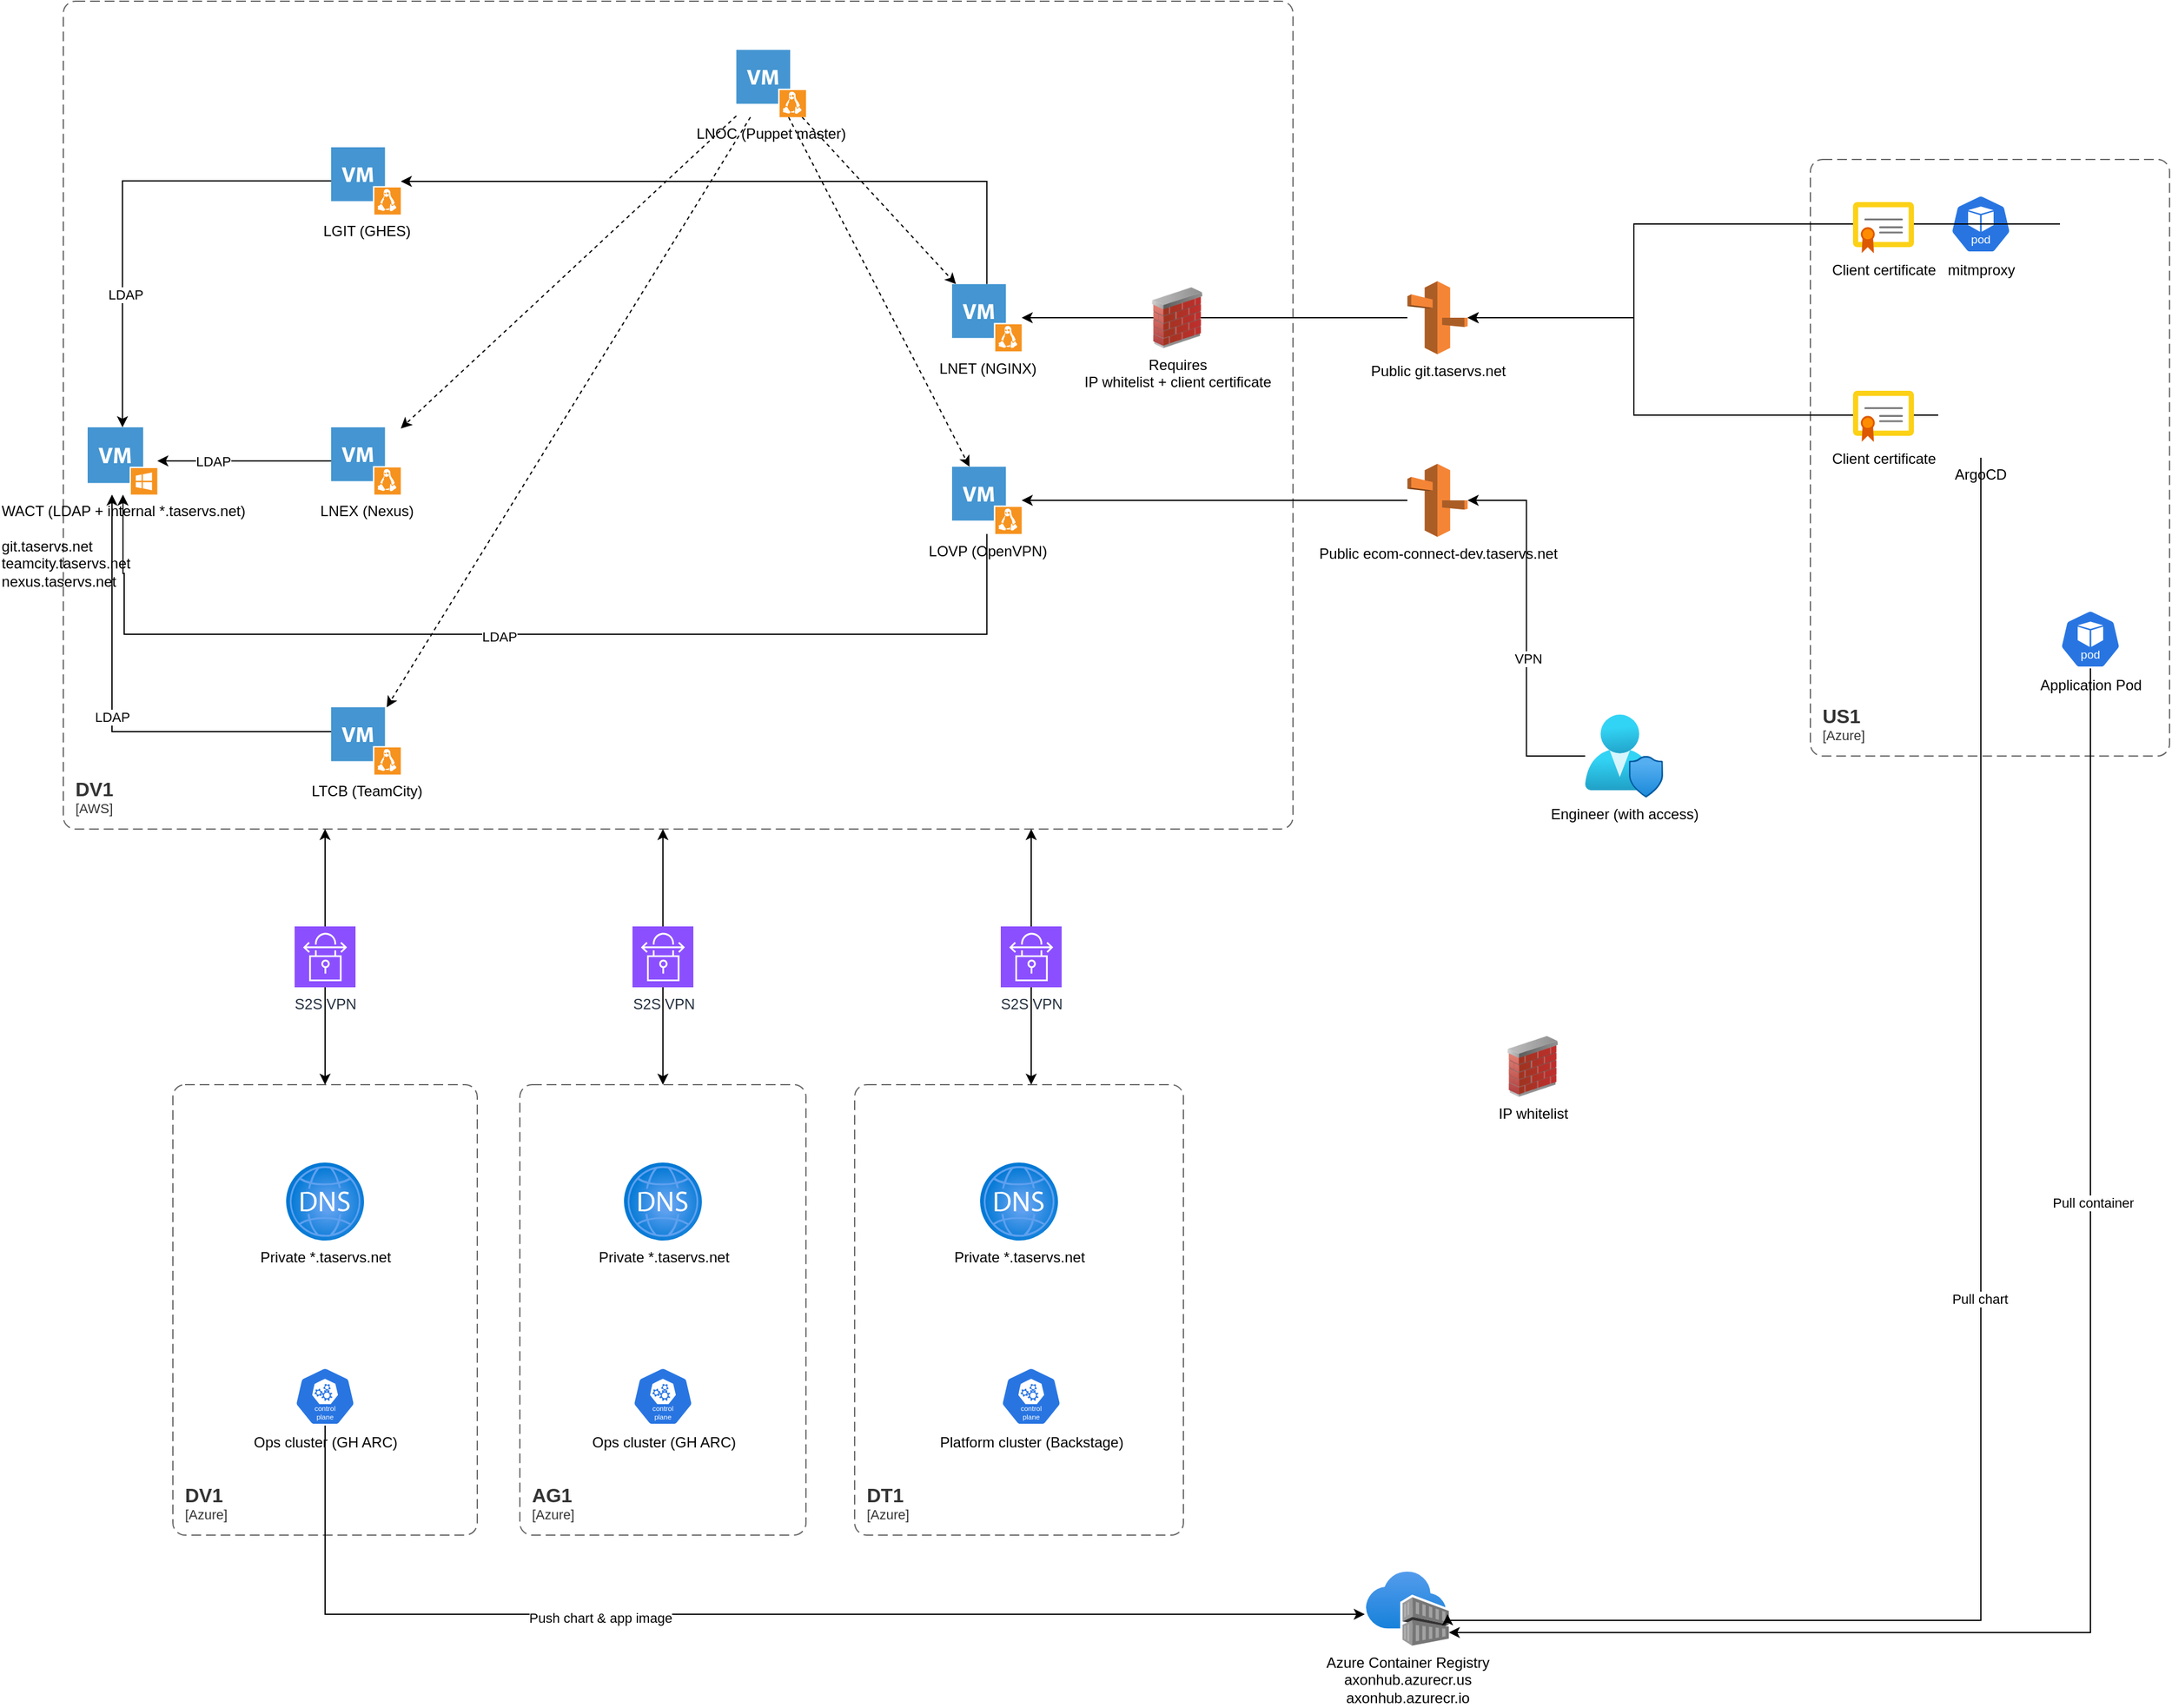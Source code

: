 <mxfile version="26.1.0">
  <diagram name="Page-1" id="5gHTe7L51xCgyEdPg6Vv">
    <mxGraphModel dx="2924" dy="2367" grid="1" gridSize="10" guides="1" tooltips="1" connect="1" arrows="1" fold="1" page="1" pageScale="1" pageWidth="850" pageHeight="1100" math="0" shadow="0">
      <root>
        <mxCell id="0" />
        <mxCell id="1" parent="0" />
        <object placeholders="1" c4Name="DV1" c4Type="SystemScopeBoundary" c4Application="AWS" label="&lt;font style=&quot;font-size: 16px&quot;&gt;&lt;b&gt;&lt;div style=&quot;text-align: left&quot;&gt;%c4Name%&lt;/div&gt;&lt;/b&gt;&lt;/font&gt;&lt;div style=&quot;text-align: left&quot;&gt;[%c4Application%]&lt;/div&gt;" id="JPQwxbyP2aDbhnjHrj1Q-3">
          <mxCell style="rounded=1;fontSize=11;whiteSpace=wrap;html=1;dashed=1;arcSize=20;fillColor=none;strokeColor=#666666;fontColor=#333333;labelBackgroundColor=none;align=left;verticalAlign=bottom;labelBorderColor=none;spacingTop=0;spacing=10;dashPattern=8 4;metaEdit=1;rotatable=0;perimeter=rectanglePerimeter;noLabel=0;labelPadding=0;allowArrows=0;connectable=0;expand=0;recursiveResize=0;editable=1;pointerEvents=0;absoluteArcSize=1;points=[[0.25,0,0],[0.5,0,0],[0.75,0,0],[1,0.25,0],[1,0.5,0],[1,0.75,0],[0.75,1,0],[0.5,1,0],[0.25,1,0],[0,0.75,0],[0,0.5,0],[0,0.25,0]];" vertex="1" parent="1">
            <mxGeometry x="-160" y="-70" width="1010" height="680" as="geometry" />
          </mxCell>
        </object>
        <mxCell id="JPQwxbyP2aDbhnjHrj1Q-35" style="edgeStyle=orthogonalEdgeStyle;rounded=0;orthogonalLoop=1;jettySize=auto;html=1;" edge="1" parent="1" source="JPQwxbyP2aDbhnjHrj1Q-6" target="JPQwxbyP2aDbhnjHrj1Q-10">
          <mxGeometry relative="1" as="geometry">
            <Array as="points">
              <mxPoint x="599" y="78" />
            </Array>
          </mxGeometry>
        </mxCell>
        <mxCell id="JPQwxbyP2aDbhnjHrj1Q-6" value="LNET (NGINX)" style="shadow=0;dashed=0;html=1;strokeColor=none;fillColor=#4495D1;labelPosition=center;verticalLabelPosition=bottom;verticalAlign=top;align=center;outlineConnect=0;shape=mxgraph.veeam.vm_linux;" vertex="1" parent="1">
          <mxGeometry x="570" y="162.4" width="57.2" height="55.2" as="geometry" />
        </mxCell>
        <mxCell id="JPQwxbyP2aDbhnjHrj1Q-7" value="&lt;div&gt;WACT (LDAP + internal *.taservs.net)&lt;/div&gt;&lt;div&gt;&lt;br&gt;&lt;/div&gt;&lt;div align=&quot;left&quot;&gt;git.taservs.net&lt;/div&gt;&lt;div align=&quot;left&quot;&gt;teamcity.taservs.net&lt;/div&gt;&lt;div align=&quot;left&quot;&gt;nexus.taservs.net&lt;/div&gt;" style="shadow=0;dashed=0;html=1;strokeColor=none;fillColor=#4495D1;labelPosition=center;verticalLabelPosition=bottom;verticalAlign=top;align=center;outlineConnect=0;shape=mxgraph.veeam.vm_windows;" vertex="1" parent="1">
          <mxGeometry x="-140" y="280.0" width="57.2" height="55.2" as="geometry" />
        </mxCell>
        <mxCell id="JPQwxbyP2aDbhnjHrj1Q-60" style="edgeStyle=orthogonalEdgeStyle;rounded=0;orthogonalLoop=1;jettySize=auto;html=1;" edge="1" parent="1" source="JPQwxbyP2aDbhnjHrj1Q-8" target="JPQwxbyP2aDbhnjHrj1Q-7">
          <mxGeometry relative="1" as="geometry">
            <mxPoint x="60" y="380" as="targetPoint" />
            <Array as="points">
              <mxPoint x="599" y="450" />
              <mxPoint x="-110" y="450" />
              <mxPoint x="-110" y="400" />
              <mxPoint x="-111" y="400" />
            </Array>
          </mxGeometry>
        </mxCell>
        <mxCell id="JPQwxbyP2aDbhnjHrj1Q-61" value="&lt;div&gt;LDAP&lt;/div&gt;" style="edgeLabel;html=1;align=center;verticalAlign=middle;resizable=0;points=[];" vertex="1" connectable="0" parent="JPQwxbyP2aDbhnjHrj1Q-60">
          <mxGeometry x="0.065" y="2" relative="1" as="geometry">
            <mxPoint as="offset" />
          </mxGeometry>
        </mxCell>
        <mxCell id="JPQwxbyP2aDbhnjHrj1Q-8" value="LOVP (OpenVPN)" style="shadow=0;dashed=0;html=1;strokeColor=none;fillColor=#4495D1;labelPosition=center;verticalLabelPosition=bottom;verticalAlign=top;align=center;outlineConnect=0;shape=mxgraph.veeam.vm_linux;" vertex="1" parent="1">
          <mxGeometry x="570" y="312.4" width="57.2" height="55.2" as="geometry" />
        </mxCell>
        <mxCell id="JPQwxbyP2aDbhnjHrj1Q-55" style="edgeStyle=orthogonalEdgeStyle;rounded=0;orthogonalLoop=1;jettySize=auto;html=1;" edge="1" parent="1" source="JPQwxbyP2aDbhnjHrj1Q-9" target="JPQwxbyP2aDbhnjHrj1Q-7">
          <mxGeometry relative="1" as="geometry">
            <Array as="points">
              <mxPoint x="-120" y="530" />
            </Array>
          </mxGeometry>
        </mxCell>
        <mxCell id="JPQwxbyP2aDbhnjHrj1Q-56" value="LDAP" style="edgeLabel;html=1;align=center;verticalAlign=middle;resizable=0;points=[];" vertex="1" connectable="0" parent="JPQwxbyP2aDbhnjHrj1Q-55">
          <mxGeometry x="0.028" relative="1" as="geometry">
            <mxPoint as="offset" />
          </mxGeometry>
        </mxCell>
        <mxCell id="JPQwxbyP2aDbhnjHrj1Q-9" value="LTCB (TeamCity)" style="shadow=0;dashed=0;html=1;strokeColor=none;fillColor=#4495D1;labelPosition=center;verticalLabelPosition=bottom;verticalAlign=top;align=center;outlineConnect=0;shape=mxgraph.veeam.vm_linux;" vertex="1" parent="1">
          <mxGeometry x="60" y="510" width="57.2" height="55.2" as="geometry" />
        </mxCell>
        <mxCell id="JPQwxbyP2aDbhnjHrj1Q-54" style="edgeStyle=orthogonalEdgeStyle;rounded=0;orthogonalLoop=1;jettySize=auto;html=1;" edge="1" parent="1" source="JPQwxbyP2aDbhnjHrj1Q-10" target="JPQwxbyP2aDbhnjHrj1Q-7">
          <mxGeometry relative="1" as="geometry">
            <mxPoint x="-50" y="280" as="targetPoint" />
          </mxGeometry>
        </mxCell>
        <mxCell id="JPQwxbyP2aDbhnjHrj1Q-57" value="LDAP" style="edgeLabel;html=1;align=center;verticalAlign=middle;resizable=0;points=[];" vertex="1" connectable="0" parent="JPQwxbyP2aDbhnjHrj1Q-54">
          <mxGeometry x="0.416" y="2" relative="1" as="geometry">
            <mxPoint as="offset" />
          </mxGeometry>
        </mxCell>
        <mxCell id="JPQwxbyP2aDbhnjHrj1Q-10" value="LGIT (GHES)" style="shadow=0;dashed=0;html=1;strokeColor=none;fillColor=#4495D1;labelPosition=center;verticalLabelPosition=bottom;verticalAlign=top;align=center;outlineConnect=0;shape=mxgraph.veeam.vm_linux;" vertex="1" parent="1">
          <mxGeometry x="60.0" y="50.0" width="57.2" height="55.2" as="geometry" />
        </mxCell>
        <mxCell id="JPQwxbyP2aDbhnjHrj1Q-69" style="rounded=0;orthogonalLoop=1;jettySize=auto;html=1;dashed=1;" edge="1" parent="1" source="JPQwxbyP2aDbhnjHrj1Q-11" target="JPQwxbyP2aDbhnjHrj1Q-12">
          <mxGeometry relative="1" as="geometry" />
        </mxCell>
        <mxCell id="JPQwxbyP2aDbhnjHrj1Q-70" style="rounded=0;orthogonalLoop=1;jettySize=auto;html=1;dashed=1;" edge="1" parent="1" source="JPQwxbyP2aDbhnjHrj1Q-11" target="JPQwxbyP2aDbhnjHrj1Q-9">
          <mxGeometry relative="1" as="geometry" />
        </mxCell>
        <mxCell id="JPQwxbyP2aDbhnjHrj1Q-71" style="rounded=0;orthogonalLoop=1;jettySize=auto;html=1;dashed=1;" edge="1" parent="1" source="JPQwxbyP2aDbhnjHrj1Q-11" target="JPQwxbyP2aDbhnjHrj1Q-8">
          <mxGeometry relative="1" as="geometry" />
        </mxCell>
        <mxCell id="JPQwxbyP2aDbhnjHrj1Q-72" style="rounded=0;orthogonalLoop=1;jettySize=auto;html=1;dashed=1;" edge="1" parent="1" source="JPQwxbyP2aDbhnjHrj1Q-11" target="JPQwxbyP2aDbhnjHrj1Q-6">
          <mxGeometry relative="1" as="geometry" />
        </mxCell>
        <mxCell id="JPQwxbyP2aDbhnjHrj1Q-11" value="LNOC (Puppet master)" style="shadow=0;dashed=0;html=1;strokeColor=none;fillColor=#4495D1;labelPosition=center;verticalLabelPosition=bottom;verticalAlign=top;align=center;outlineConnect=0;shape=mxgraph.veeam.vm_linux;" vertex="1" parent="1">
          <mxGeometry x="392.8" y="-30" width="57.2" height="55.2" as="geometry" />
        </mxCell>
        <mxCell id="JPQwxbyP2aDbhnjHrj1Q-58" style="edgeStyle=orthogonalEdgeStyle;rounded=0;orthogonalLoop=1;jettySize=auto;html=1;" edge="1" parent="1" source="JPQwxbyP2aDbhnjHrj1Q-12" target="JPQwxbyP2aDbhnjHrj1Q-7">
          <mxGeometry relative="1" as="geometry" />
        </mxCell>
        <mxCell id="JPQwxbyP2aDbhnjHrj1Q-59" value="LDAP" style="edgeLabel;html=1;align=center;verticalAlign=middle;resizable=0;points=[];" vertex="1" connectable="0" parent="JPQwxbyP2aDbhnjHrj1Q-58">
          <mxGeometry x="0.358" relative="1" as="geometry">
            <mxPoint as="offset" />
          </mxGeometry>
        </mxCell>
        <mxCell id="JPQwxbyP2aDbhnjHrj1Q-12" value="LNEX (Nexus)" style="shadow=0;dashed=0;html=1;strokeColor=none;fillColor=#4495D1;labelPosition=center;verticalLabelPosition=bottom;verticalAlign=top;align=center;outlineConnect=0;shape=mxgraph.veeam.vm_linux;" vertex="1" parent="1">
          <mxGeometry x="60.0" y="280" width="57.2" height="55.2" as="geometry" />
        </mxCell>
        <object placeholders="1" c4Name="AG1" c4Type="SystemScopeBoundary" c4Application="Azure" label="&lt;font style=&quot;font-size: 16px&quot;&gt;&lt;b&gt;&lt;div style=&quot;text-align: left&quot;&gt;%c4Name%&lt;/div&gt;&lt;/b&gt;&lt;/font&gt;&lt;div style=&quot;text-align: left&quot;&gt;[%c4Application%]&lt;/div&gt;" id="JPQwxbyP2aDbhnjHrj1Q-13">
          <mxCell style="rounded=1;fontSize=11;whiteSpace=wrap;html=1;dashed=1;arcSize=20;fillColor=none;strokeColor=#666666;fontColor=#333333;labelBackgroundColor=none;align=left;verticalAlign=bottom;labelBorderColor=none;spacingTop=0;spacing=10;dashPattern=8 4;metaEdit=1;rotatable=0;perimeter=rectanglePerimeter;noLabel=0;labelPadding=0;allowArrows=0;connectable=0;expand=0;recursiveResize=0;editable=1;pointerEvents=0;absoluteArcSize=1;points=[[0.25,0,0],[0.5,0,0],[0.75,0,0],[1,0.25,0],[1,0.5,0],[1,0.75,0],[0.75,1,0],[0.5,1,0],[0.25,1,0],[0,0.75,0],[0,0.5,0],[0,0.25,0]];" vertex="1" parent="1">
            <mxGeometry x="215" y="820" width="235" height="370" as="geometry" />
          </mxCell>
        </object>
        <object placeholders="1" c4Name="DT1" c4Type="SystemScopeBoundary" c4Application="Azure" label="&lt;font style=&quot;font-size: 16px&quot;&gt;&lt;b&gt;&lt;div style=&quot;text-align: left&quot;&gt;%c4Name%&lt;/div&gt;&lt;/b&gt;&lt;/font&gt;&lt;div style=&quot;text-align: left&quot;&gt;[%c4Application%]&lt;/div&gt;" id="JPQwxbyP2aDbhnjHrj1Q-14">
          <mxCell style="rounded=1;fontSize=11;whiteSpace=wrap;html=1;dashed=1;arcSize=20;fillColor=none;strokeColor=#666666;fontColor=#333333;labelBackgroundColor=none;align=left;verticalAlign=bottom;labelBorderColor=none;spacingTop=0;spacing=10;dashPattern=8 4;metaEdit=1;rotatable=0;perimeter=rectanglePerimeter;noLabel=0;labelPadding=0;allowArrows=0;connectable=0;expand=0;recursiveResize=0;editable=1;pointerEvents=0;absoluteArcSize=1;points=[[0.25,0,0],[0.5,0,0],[0.75,0,0],[1,0.25,0],[1,0.5,0],[1,0.75,0],[0.75,1,0],[0.5,1,0],[0.25,1,0],[0,0.75,0],[0,0.5,0],[0,0.25,0]];" vertex="1" parent="1">
            <mxGeometry x="490" y="820" width="270" height="370" as="geometry" />
          </mxCell>
        </object>
        <object placeholders="1" c4Name="DV1" c4Type="SystemScopeBoundary" c4Application="Azure" label="&lt;font style=&quot;font-size: 16px&quot;&gt;&lt;b&gt;&lt;div style=&quot;text-align: left&quot;&gt;%c4Name%&lt;/div&gt;&lt;/b&gt;&lt;/font&gt;&lt;div style=&quot;text-align: left&quot;&gt;[%c4Application%]&lt;/div&gt;" id="JPQwxbyP2aDbhnjHrj1Q-15">
          <mxCell style="rounded=1;fontSize=11;whiteSpace=wrap;html=1;dashed=1;arcSize=20;fillColor=none;strokeColor=#666666;fontColor=#333333;labelBackgroundColor=none;align=left;verticalAlign=bottom;labelBorderColor=none;spacingTop=0;spacing=10;dashPattern=8 4;metaEdit=1;rotatable=0;perimeter=rectanglePerimeter;noLabel=0;labelPadding=0;allowArrows=0;connectable=0;expand=0;recursiveResize=0;editable=1;pointerEvents=0;absoluteArcSize=1;points=[[0.25,0,0],[0.5,0,0],[0.75,0,0],[1,0.25,0],[1,0.5,0],[1,0.75,0],[0.75,1,0],[0.5,1,0],[0.25,1,0],[0,0.75,0],[0,0.5,0],[0,0.25,0]];" vertex="1" parent="1">
            <mxGeometry x="-70" y="820" width="250" height="370" as="geometry" />
          </mxCell>
        </object>
        <mxCell id="JPQwxbyP2aDbhnjHrj1Q-22" style="edgeStyle=orthogonalEdgeStyle;rounded=0;orthogonalLoop=1;jettySize=auto;html=1;exitX=0.5;exitY=0;exitDx=0;exitDy=0;exitPerimeter=0;" edge="1" parent="1" source="JPQwxbyP2aDbhnjHrj1Q-16">
          <mxGeometry relative="1" as="geometry">
            <mxPoint x="55" y="610" as="targetPoint" />
          </mxGeometry>
        </mxCell>
        <mxCell id="JPQwxbyP2aDbhnjHrj1Q-24" style="edgeStyle=orthogonalEdgeStyle;rounded=0;orthogonalLoop=1;jettySize=auto;html=1;" edge="1" parent="1" source="JPQwxbyP2aDbhnjHrj1Q-16">
          <mxGeometry relative="1" as="geometry">
            <mxPoint x="55" y="820" as="targetPoint" />
          </mxGeometry>
        </mxCell>
        <mxCell id="JPQwxbyP2aDbhnjHrj1Q-16" value="S2S VPN" style="sketch=0;points=[[0,0,0],[0.25,0,0],[0.5,0,0],[0.75,0,0],[1,0,0],[0,1,0],[0.25,1,0],[0.5,1,0],[0.75,1,0],[1,1,0],[0,0.25,0],[0,0.5,0],[0,0.75,0],[1,0.25,0],[1,0.5,0],[1,0.75,0]];outlineConnect=0;fontColor=#232F3E;fillColor=#8C4FFF;strokeColor=#ffffff;dashed=0;verticalLabelPosition=bottom;verticalAlign=top;align=center;html=1;fontSize=12;fontStyle=0;aspect=fixed;shape=mxgraph.aws4.resourceIcon;resIcon=mxgraph.aws4.site_to_site_vpn;" vertex="1" parent="1">
          <mxGeometry x="30" y="690" width="50" height="50" as="geometry" />
        </mxCell>
        <mxCell id="JPQwxbyP2aDbhnjHrj1Q-25" style="edgeStyle=orthogonalEdgeStyle;rounded=0;orthogonalLoop=1;jettySize=auto;html=1;" edge="1" parent="1" source="JPQwxbyP2aDbhnjHrj1Q-17">
          <mxGeometry relative="1" as="geometry">
            <mxPoint x="332.5" y="610" as="targetPoint" />
          </mxGeometry>
        </mxCell>
        <mxCell id="JPQwxbyP2aDbhnjHrj1Q-26" style="edgeStyle=orthogonalEdgeStyle;rounded=0;orthogonalLoop=1;jettySize=auto;html=1;" edge="1" parent="1" source="JPQwxbyP2aDbhnjHrj1Q-17">
          <mxGeometry relative="1" as="geometry">
            <mxPoint x="332.5" y="820" as="targetPoint" />
          </mxGeometry>
        </mxCell>
        <mxCell id="JPQwxbyP2aDbhnjHrj1Q-17" value="S2S VPN" style="sketch=0;points=[[0,0,0],[0.25,0,0],[0.5,0,0],[0.75,0,0],[1,0,0],[0,1,0],[0.25,1,0],[0.5,1,0],[0.75,1,0],[1,1,0],[0,0.25,0],[0,0.5,0],[0,0.75,0],[1,0.25,0],[1,0.5,0],[1,0.75,0]];outlineConnect=0;fontColor=#232F3E;fillColor=#8C4FFF;strokeColor=#ffffff;dashed=0;verticalLabelPosition=bottom;verticalAlign=top;align=center;html=1;fontSize=12;fontStyle=0;aspect=fixed;shape=mxgraph.aws4.resourceIcon;resIcon=mxgraph.aws4.site_to_site_vpn;" vertex="1" parent="1">
          <mxGeometry x="307.5" y="690" width="50" height="50" as="geometry" />
        </mxCell>
        <mxCell id="JPQwxbyP2aDbhnjHrj1Q-27" style="edgeStyle=orthogonalEdgeStyle;rounded=0;orthogonalLoop=1;jettySize=auto;html=1;" edge="1" parent="1" source="JPQwxbyP2aDbhnjHrj1Q-18">
          <mxGeometry relative="1" as="geometry">
            <mxPoint x="635" y="610" as="targetPoint" />
          </mxGeometry>
        </mxCell>
        <mxCell id="JPQwxbyP2aDbhnjHrj1Q-28" style="edgeStyle=orthogonalEdgeStyle;rounded=0;orthogonalLoop=1;jettySize=auto;html=1;" edge="1" parent="1" source="JPQwxbyP2aDbhnjHrj1Q-18">
          <mxGeometry relative="1" as="geometry">
            <mxPoint x="635" y="820" as="targetPoint" />
          </mxGeometry>
        </mxCell>
        <mxCell id="JPQwxbyP2aDbhnjHrj1Q-18" value="S2S VPN" style="sketch=0;points=[[0,0,0],[0.25,0,0],[0.5,0,0],[0.75,0,0],[1,0,0],[0,1,0],[0.25,1,0],[0.5,1,0],[0.75,1,0],[1,1,0],[0,0.25,0],[0,0.5,0],[0,0.75,0],[1,0.25,0],[1,0.5,0],[1,0.75,0]];outlineConnect=0;fontColor=#232F3E;fillColor=#8C4FFF;strokeColor=#ffffff;dashed=0;verticalLabelPosition=bottom;verticalAlign=top;align=center;html=1;fontSize=12;fontStyle=0;aspect=fixed;shape=mxgraph.aws4.resourceIcon;resIcon=mxgraph.aws4.site_to_site_vpn;" vertex="1" parent="1">
          <mxGeometry x="610" y="690" width="50" height="50" as="geometry" />
        </mxCell>
        <mxCell id="JPQwxbyP2aDbhnjHrj1Q-19" value="Ops cluster (GH ARC)" style="aspect=fixed;sketch=0;html=1;dashed=0;whitespace=wrap;verticalLabelPosition=bottom;verticalAlign=top;fillColor=#2875E2;strokeColor=#ffffff;points=[[0.005,0.63,0],[0.1,0.2,0],[0.9,0.2,0],[0.5,0,0],[0.995,0.63,0],[0.72,0.99,0],[0.5,1,0],[0.28,0.99,0]];shape=mxgraph.kubernetes.icon2;kubernetesLabel=1;prIcon=control_plane" vertex="1" parent="1">
          <mxGeometry x="30" y="1052" width="50" height="48" as="geometry" />
        </mxCell>
        <mxCell id="JPQwxbyP2aDbhnjHrj1Q-20" value="Ops cluster (GH ARC)" style="aspect=fixed;sketch=0;html=1;dashed=0;whitespace=wrap;verticalLabelPosition=bottom;verticalAlign=top;fillColor=#2875E2;strokeColor=#ffffff;points=[[0.005,0.63,0],[0.1,0.2,0],[0.9,0.2,0],[0.5,0,0],[0.995,0.63,0],[0.72,0.99,0],[0.5,1,0],[0.28,0.99,0]];shape=mxgraph.kubernetes.icon2;kubernetesLabel=1;prIcon=control_plane" vertex="1" parent="1">
          <mxGeometry x="307.5" y="1052" width="50" height="48" as="geometry" />
        </mxCell>
        <mxCell id="JPQwxbyP2aDbhnjHrj1Q-21" value="Platform cluster (Backstage)" style="aspect=fixed;sketch=0;html=1;dashed=0;whitespace=wrap;verticalLabelPosition=bottom;verticalAlign=top;fillColor=#2875E2;strokeColor=#ffffff;points=[[0.005,0.63,0],[0.1,0.2,0],[0.9,0.2,0],[0.5,0,0],[0.995,0.63,0],[0.72,0.99,0],[0.5,1,0],[0.28,0.99,0]];shape=mxgraph.kubernetes.icon2;kubernetesLabel=1;prIcon=control_plane" vertex="1" parent="1">
          <mxGeometry x="610" y="1052" width="50" height="48" as="geometry" />
        </mxCell>
        <mxCell id="JPQwxbyP2aDbhnjHrj1Q-34" style="edgeStyle=orthogonalEdgeStyle;rounded=0;orthogonalLoop=1;jettySize=auto;html=1;" edge="1" parent="1" source="JPQwxbyP2aDbhnjHrj1Q-31" target="JPQwxbyP2aDbhnjHrj1Q-6">
          <mxGeometry relative="1" as="geometry" />
        </mxCell>
        <mxCell id="JPQwxbyP2aDbhnjHrj1Q-31" value="&lt;div&gt;Public git.taservs.net&lt;/div&gt;" style="outlineConnect=0;dashed=0;verticalLabelPosition=bottom;verticalAlign=top;align=center;html=1;shape=mxgraph.aws3.route_53;fillColor=#F58536;gradientColor=none;" vertex="1" parent="1">
          <mxGeometry x="943.97" y="160" width="49.47" height="60" as="geometry" />
        </mxCell>
        <mxCell id="JPQwxbyP2aDbhnjHrj1Q-33" style="edgeStyle=orthogonalEdgeStyle;rounded=0;orthogonalLoop=1;jettySize=auto;html=1;" edge="1" parent="1" source="JPQwxbyP2aDbhnjHrj1Q-32" target="JPQwxbyP2aDbhnjHrj1Q-8">
          <mxGeometry relative="1" as="geometry" />
        </mxCell>
        <mxCell id="JPQwxbyP2aDbhnjHrj1Q-32" value="Public ecom-connect-dev.taservs.net" style="outlineConnect=0;dashed=0;verticalLabelPosition=bottom;verticalAlign=top;align=center;html=1;shape=mxgraph.aws3.route_53;fillColor=#F58536;gradientColor=none;" vertex="1" parent="1">
          <mxGeometry x="943.97" y="310" width="49.47" height="60" as="geometry" />
        </mxCell>
        <object placeholders="1" c4Name="US1" c4Type="SystemScopeBoundary" c4Application="Azure" label="&lt;font style=&quot;font-size: 16px&quot;&gt;&lt;b&gt;&lt;div style=&quot;text-align: left&quot;&gt;%c4Name%&lt;/div&gt;&lt;/b&gt;&lt;/font&gt;&lt;div style=&quot;text-align: left&quot;&gt;[%c4Application%]&lt;/div&gt;" id="JPQwxbyP2aDbhnjHrj1Q-36">
          <mxCell style="rounded=1;fontSize=11;whiteSpace=wrap;html=1;dashed=1;arcSize=20;fillColor=none;strokeColor=#666666;fontColor=#333333;labelBackgroundColor=none;align=left;verticalAlign=bottom;labelBorderColor=none;spacingTop=0;spacing=10;dashPattern=8 4;metaEdit=1;rotatable=0;perimeter=rectanglePerimeter;noLabel=0;labelPadding=0;allowArrows=0;connectable=0;expand=0;recursiveResize=0;editable=1;pointerEvents=0;absoluteArcSize=1;points=[[0.25,0,0],[0.5,0,0],[0.75,0,0],[1,0.25,0],[1,0.5,0],[1,0.75,0],[0.75,1,0],[0.5,1,0],[0.25,1,0],[0,0.75,0],[0,0.5,0],[0,0.25,0]];" vertex="1" parent="1">
            <mxGeometry x="1275" y="60" width="295" height="490" as="geometry" />
          </mxCell>
        </object>
        <mxCell id="JPQwxbyP2aDbhnjHrj1Q-43" style="edgeStyle=orthogonalEdgeStyle;rounded=0;orthogonalLoop=1;jettySize=auto;html=1;entryX=1;entryY=0.5;entryDx=0;entryDy=0;entryPerimeter=0;exitX=0;exitY=0.5;exitDx=0;exitDy=0;" edge="1" parent="1" source="JPQwxbyP2aDbhnjHrj1Q-62" target="JPQwxbyP2aDbhnjHrj1Q-31">
          <mxGeometry relative="1" as="geometry">
            <mxPoint x="1375" y="270" as="sourcePoint" />
            <Array as="points">
              <mxPoint x="1130" y="270" />
              <mxPoint x="1130" y="190" />
            </Array>
          </mxGeometry>
        </mxCell>
        <mxCell id="JPQwxbyP2aDbhnjHrj1Q-44" value="Engineer (with access)" style="image;aspect=fixed;html=1;points=[];align=center;fontSize=12;image=img/lib/azure2/management_governance/User_Privacy.svg;" vertex="1" parent="1">
          <mxGeometry x="1090" y="516" width="64" height="68" as="geometry" />
        </mxCell>
        <mxCell id="JPQwxbyP2aDbhnjHrj1Q-45" style="edgeStyle=orthogonalEdgeStyle;rounded=0;orthogonalLoop=1;jettySize=auto;html=1;entryX=1;entryY=0.5;entryDx=0;entryDy=0;entryPerimeter=0;" edge="1" parent="1" source="JPQwxbyP2aDbhnjHrj1Q-44" target="JPQwxbyP2aDbhnjHrj1Q-32">
          <mxGeometry relative="1" as="geometry" />
        </mxCell>
        <mxCell id="JPQwxbyP2aDbhnjHrj1Q-49" value="VPN" style="edgeLabel;html=1;align=center;verticalAlign=middle;resizable=0;points=[];" vertex="1" connectable="0" parent="JPQwxbyP2aDbhnjHrj1Q-45">
          <mxGeometry x="-0.155" relative="1" as="geometry">
            <mxPoint x="1" y="1" as="offset" />
          </mxGeometry>
        </mxCell>
        <mxCell id="JPQwxbyP2aDbhnjHrj1Q-62" value="ArgoCD" style="shape=image;verticalLabelPosition=bottom;labelBackgroundColor=default;verticalAlign=top;aspect=fixed;imageAspect=0;image=https://icon.icepanel.io/Technology/svg/Argo-CD.svg;" vertex="1" parent="1">
          <mxGeometry x="1380" y="235" width="70" height="70" as="geometry" />
        </mxCell>
        <mxCell id="JPQwxbyP2aDbhnjHrj1Q-63" value="" style="shape=image;verticalLabelPosition=bottom;labelBackgroundColor=default;verticalAlign=top;aspect=fixed;imageAspect=0;image=https://upload.wikimedia.org/wikipedia/commons/thumb/e/e9/Jenkins_logo.svg/1200px-Jenkins_logo.svg.png;" vertex="1" parent="1">
          <mxGeometry x="1480" y="75" width="55.04" height="76" as="geometry" />
        </mxCell>
        <mxCell id="JPQwxbyP2aDbhnjHrj1Q-41" value="Client certificate" style="image;sketch=0;aspect=fixed;html=1;points=[];align=center;fontSize=12;image=img/lib/mscae/Certificate.svg;" vertex="1" parent="1">
          <mxGeometry x="1310" y="250" width="50" height="42" as="geometry" />
        </mxCell>
        <mxCell id="JPQwxbyP2aDbhnjHrj1Q-65" value="mitmproxy" style="aspect=fixed;sketch=0;html=1;dashed=0;whitespace=wrap;verticalLabelPosition=bottom;verticalAlign=top;fillColor=#2875E2;strokeColor=#ffffff;points=[[0.005,0.63,0],[0.1,0.2,0],[0.9,0.2,0],[0.5,0,0],[0.995,0.63,0],[0.72,0.99,0],[0.5,1,0],[0.28,0.99,0]];shape=mxgraph.kubernetes.icon2;kubernetesLabel=1;prIcon=pod" vertex="1" parent="1">
          <mxGeometry x="1390" y="89" width="50" height="48" as="geometry" />
        </mxCell>
        <mxCell id="JPQwxbyP2aDbhnjHrj1Q-66" style="edgeStyle=orthogonalEdgeStyle;rounded=0;orthogonalLoop=1;jettySize=auto;html=1;entryX=1;entryY=0.5;entryDx=0;entryDy=0;entryPerimeter=0;" edge="1" parent="1" source="JPQwxbyP2aDbhnjHrj1Q-63" target="JPQwxbyP2aDbhnjHrj1Q-31">
          <mxGeometry relative="1" as="geometry">
            <Array as="points">
              <mxPoint x="1130" y="113" />
              <mxPoint x="1130" y="190" />
            </Array>
          </mxGeometry>
        </mxCell>
        <mxCell id="JPQwxbyP2aDbhnjHrj1Q-64" value="Client certificate" style="image;sketch=0;aspect=fixed;html=1;points=[];align=center;fontSize=12;image=img/lib/mscae/Certificate.svg;" vertex="1" parent="1">
          <mxGeometry x="1310" y="95" width="50" height="42" as="geometry" />
        </mxCell>
        <mxCell id="JPQwxbyP2aDbhnjHrj1Q-73" value="Private *.taservs.net" style="image;aspect=fixed;html=1;points=[];align=center;fontSize=12;image=img/lib/azure2/networking/DNS_Zones.svg;" vertex="1" parent="1">
          <mxGeometry x="23" y="884" width="64" height="64" as="geometry" />
        </mxCell>
        <mxCell id="JPQwxbyP2aDbhnjHrj1Q-74" value="Private *.taservs.net" style="image;aspect=fixed;html=1;points=[];align=center;fontSize=12;image=img/lib/azure2/networking/DNS_Zones.svg;" vertex="1" parent="1">
          <mxGeometry x="300.5" y="884" width="64" height="64" as="geometry" />
        </mxCell>
        <mxCell id="JPQwxbyP2aDbhnjHrj1Q-75" value="Private *.taservs.net" style="image;aspect=fixed;html=1;points=[];align=center;fontSize=12;image=img/lib/azure2/networking/DNS_Zones.svg;" vertex="1" parent="1">
          <mxGeometry x="593" y="884" width="64" height="64" as="geometry" />
        </mxCell>
        <mxCell id="JPQwxbyP2aDbhnjHrj1Q-80" value="&lt;div&gt;Requires&lt;/div&gt;&lt;div&gt;IP whitelist + client certificate&lt;/div&gt;" style="image;html=1;image=img/lib/clip_art/networking/Firewall_02_128x128.png" vertex="1" parent="1">
          <mxGeometry x="730" y="165" width="50" height="50" as="geometry" />
        </mxCell>
        <mxCell id="JPQwxbyP2aDbhnjHrj1Q-83" value="Azure Container Registry&lt;br&gt;axonhub.azurecr.us&lt;br&gt;axonhub.azurecr.io" style="image;aspect=fixed;html=1;points=[];align=center;fontSize=12;image=img/lib/azure2/containers/Container_Registries.svg;" vertex="1" parent="1">
          <mxGeometry x="910" y="1220" width="68" height="61" as="geometry" />
        </mxCell>
        <mxCell id="JPQwxbyP2aDbhnjHrj1Q-84" value="&lt;div&gt;IP whitelist&lt;/div&gt;" style="image;html=1;image=img/lib/clip_art/networking/Firewall_02_128x128.png" vertex="1" parent="1">
          <mxGeometry x="1022" y="780" width="50" height="50" as="geometry" />
        </mxCell>
        <mxCell id="JPQwxbyP2aDbhnjHrj1Q-88" style="edgeStyle=orthogonalEdgeStyle;rounded=0;orthogonalLoop=1;jettySize=auto;html=1;" edge="1" parent="1" source="JPQwxbyP2aDbhnjHrj1Q-85" target="JPQwxbyP2aDbhnjHrj1Q-83">
          <mxGeometry relative="1" as="geometry">
            <Array as="points">
              <mxPoint x="1505" y="1270" />
            </Array>
          </mxGeometry>
        </mxCell>
        <mxCell id="JPQwxbyP2aDbhnjHrj1Q-89" value="Pull container" style="edgeLabel;html=1;align=center;verticalAlign=middle;resizable=0;points=[];" vertex="1" connectable="0" parent="JPQwxbyP2aDbhnjHrj1Q-88">
          <mxGeometry x="-0.335" y="2" relative="1" as="geometry">
            <mxPoint as="offset" />
          </mxGeometry>
        </mxCell>
        <mxCell id="JPQwxbyP2aDbhnjHrj1Q-85" value="Application Pod" style="aspect=fixed;sketch=0;html=1;dashed=0;whitespace=wrap;verticalLabelPosition=bottom;verticalAlign=top;fillColor=#2875E2;strokeColor=#ffffff;points=[[0.005,0.63,0],[0.1,0.2,0],[0.9,0.2,0],[0.5,0,0],[0.995,0.63,0],[0.72,0.99,0],[0.5,1,0],[0.28,0.99,0]];shape=mxgraph.kubernetes.icon2;kubernetesLabel=1;prIcon=pod" vertex="1" parent="1">
          <mxGeometry x="1480" y="430" width="50" height="48" as="geometry" />
        </mxCell>
        <mxCell id="JPQwxbyP2aDbhnjHrj1Q-86" style="edgeStyle=orthogonalEdgeStyle;rounded=0;orthogonalLoop=1;jettySize=auto;html=1;entryX=0.985;entryY=0.574;entryDx=0;entryDy=0;entryPerimeter=0;" edge="1" parent="1" source="JPQwxbyP2aDbhnjHrj1Q-62" target="JPQwxbyP2aDbhnjHrj1Q-83">
          <mxGeometry relative="1" as="geometry">
            <Array as="points">
              <mxPoint x="1415" y="1260" />
              <mxPoint x="977" y="1260" />
            </Array>
          </mxGeometry>
        </mxCell>
        <mxCell id="JPQwxbyP2aDbhnjHrj1Q-90" value="&lt;div&gt;Pull chart&lt;/div&gt;" style="edgeLabel;html=1;align=center;verticalAlign=middle;resizable=0;points=[];" vertex="1" connectable="0" parent="JPQwxbyP2aDbhnjHrj1Q-86">
          <mxGeometry x="-0.012" y="-1" relative="1" as="geometry">
            <mxPoint as="offset" />
          </mxGeometry>
        </mxCell>
        <mxCell id="JPQwxbyP2aDbhnjHrj1Q-92" style="edgeStyle=orthogonalEdgeStyle;rounded=0;orthogonalLoop=1;jettySize=auto;html=1;entryX=-0.015;entryY=0.574;entryDx=0;entryDy=0;entryPerimeter=0;" edge="1" parent="1" source="JPQwxbyP2aDbhnjHrj1Q-19" target="JPQwxbyP2aDbhnjHrj1Q-83">
          <mxGeometry relative="1" as="geometry">
            <Array as="points">
              <mxPoint x="55" y="1255" />
            </Array>
          </mxGeometry>
        </mxCell>
        <mxCell id="JPQwxbyP2aDbhnjHrj1Q-93" value="Push chart &amp;amp; app image" style="edgeLabel;html=1;align=center;verticalAlign=middle;resizable=0;points=[];" vertex="1" connectable="0" parent="JPQwxbyP2aDbhnjHrj1Q-92">
          <mxGeometry x="-0.245" y="-3" relative="1" as="geometry">
            <mxPoint as="offset" />
          </mxGeometry>
        </mxCell>
      </root>
    </mxGraphModel>
  </diagram>
</mxfile>
